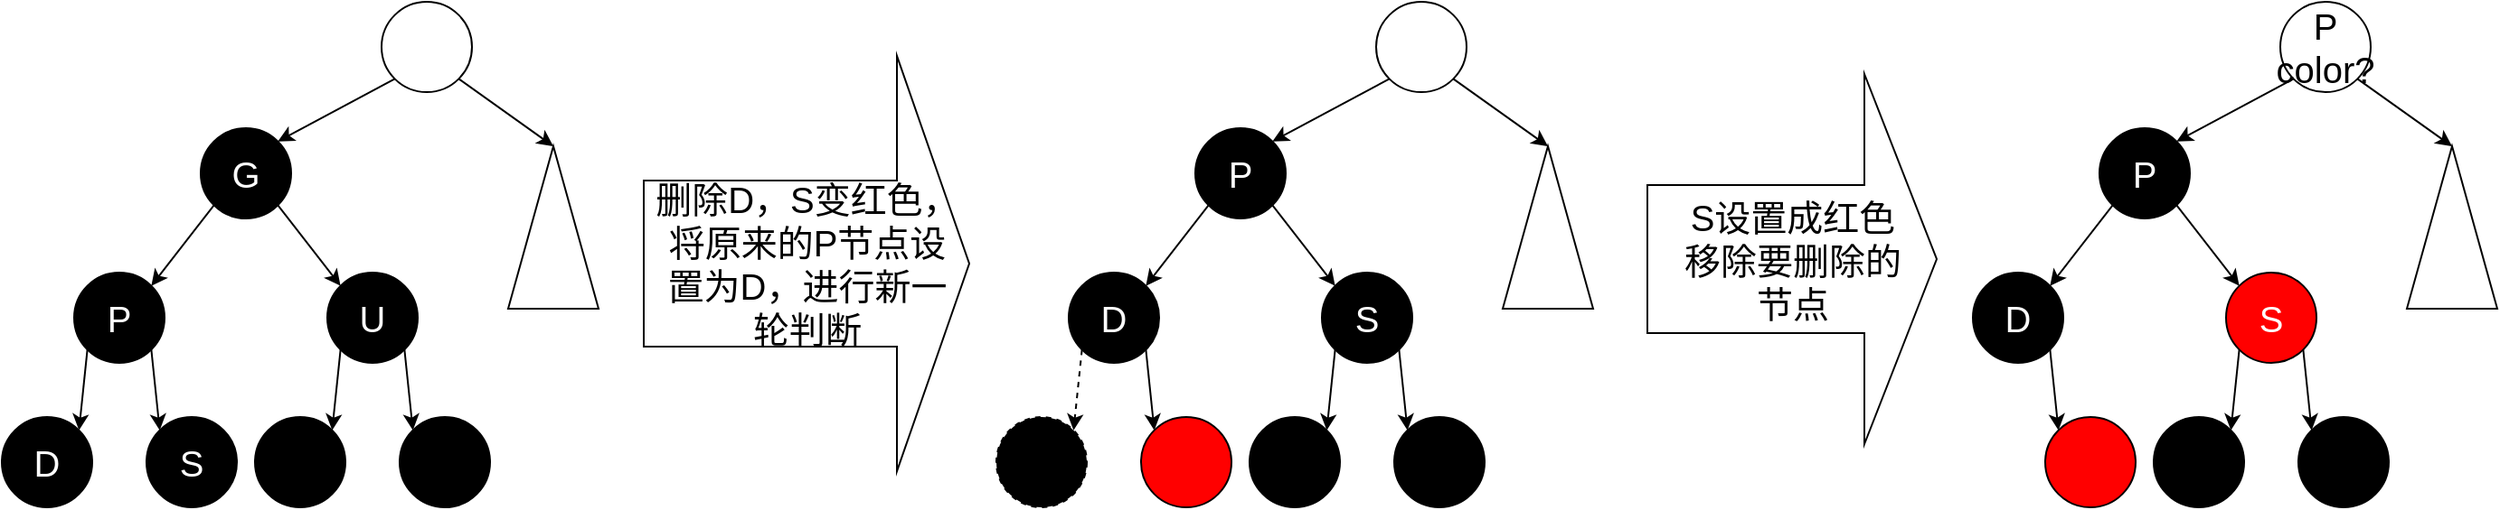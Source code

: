 <mxfile version="20.4.0" type="device"><diagram id="R-cHSDtUfPkVtpVSe-z4" name="Page-1"><mxGraphModel dx="1422" dy="705" grid="1" gridSize="10" guides="1" tooltips="1" connect="1" arrows="1" fold="1" page="1" pageScale="1" pageWidth="850" pageHeight="1100" math="0" shadow="0"><root><mxCell id="0"/><mxCell id="1" parent="0"/><mxCell id="n1B0MFmd508IJaJsGRzu-167" style="edgeStyle=none;rounded=0;orthogonalLoop=1;jettySize=auto;html=1;exitX=0;exitY=1;exitDx=0;exitDy=0;entryX=1;entryY=0;entryDx=0;entryDy=0;fontSize=20;fontColor=#000000;" parent="1" source="n1B0MFmd508IJaJsGRzu-57" target="n1B0MFmd508IJaJsGRzu-166" edge="1"><mxGeometry relative="1" as="geometry"/></mxCell><mxCell id="n1B0MFmd508IJaJsGRzu-210" style="edgeStyle=none;rounded=0;orthogonalLoop=1;jettySize=auto;html=1;exitX=1;exitY=1;exitDx=0;exitDy=0;entryX=0;entryY=0;entryDx=0;entryDy=0;fontSize=20;fontColor=#FFFFFF;" parent="1" source="n1B0MFmd508IJaJsGRzu-57" target="n1B0MFmd508IJaJsGRzu-209" edge="1"><mxGeometry relative="1" as="geometry"/></mxCell><mxCell id="n1B0MFmd508IJaJsGRzu-57" value="&lt;font style=&quot;font-size: 20px;&quot; color=&quot;#ffffff&quot;&gt;U&lt;/font&gt;" style="ellipse;whiteSpace=wrap;html=1;aspect=fixed;fillColor=#000000;" parent="1" vertex="1"><mxGeometry x="1010" y="160" width="50" height="50" as="geometry"/></mxCell><mxCell id="n1B0MFmd508IJaJsGRzu-58" style="edgeStyle=none;rounded=0;orthogonalLoop=1;jettySize=auto;html=1;exitX=0;exitY=1;exitDx=0;exitDy=0;entryX=1;entryY=0;entryDx=0;entryDy=0;fontSize=20;fontColor=#FFFFFF;" parent="1" source="n1B0MFmd508IJaJsGRzu-60" target="n1B0MFmd508IJaJsGRzu-61" edge="1"><mxGeometry relative="1" as="geometry"/></mxCell><mxCell id="n1B0MFmd508IJaJsGRzu-59" style="edgeStyle=none;rounded=0;orthogonalLoop=1;jettySize=auto;html=1;exitX=1;exitY=1;exitDx=0;exitDy=0;entryX=0;entryY=0;entryDx=0;entryDy=0;fontSize=20;fontColor=#FFFFFF;" parent="1" source="n1B0MFmd508IJaJsGRzu-60" target="n1B0MFmd508IJaJsGRzu-57" edge="1"><mxGeometry relative="1" as="geometry"/></mxCell><mxCell id="n1B0MFmd508IJaJsGRzu-60" value="&lt;font color=&quot;#ffffff&quot;&gt;&lt;span style=&quot;font-size: 20px;&quot;&gt;G&lt;br&gt;&lt;/span&gt;&lt;/font&gt;" style="ellipse;whiteSpace=wrap;html=1;aspect=fixed;fillColor=#000000;" parent="1" vertex="1"><mxGeometry x="940" y="80" width="50" height="50" as="geometry"/></mxCell><mxCell id="n1B0MFmd508IJaJsGRzu-242" style="edgeStyle=none;rounded=0;orthogonalLoop=1;jettySize=auto;html=1;exitX=1;exitY=1;exitDx=0;exitDy=0;entryX=0;entryY=0;entryDx=0;entryDy=0;fontSize=20;fontColor=#FFFFFF;" parent="1" source="n1B0MFmd508IJaJsGRzu-61" target="n1B0MFmd508IJaJsGRzu-241" edge="1"><mxGeometry relative="1" as="geometry"/></mxCell><mxCell id="n1B0MFmd508IJaJsGRzu-244" style="edgeStyle=none;rounded=0;orthogonalLoop=1;jettySize=auto;html=1;exitX=0;exitY=1;exitDx=0;exitDy=0;entryX=1;entryY=0;entryDx=0;entryDy=0;fontSize=20;fontColor=#FFFFFF;" parent="1" source="n1B0MFmd508IJaJsGRzu-61" target="n1B0MFmd508IJaJsGRzu-243" edge="1"><mxGeometry relative="1" as="geometry"/></mxCell><mxCell id="n1B0MFmd508IJaJsGRzu-61" value="&lt;font style=&quot;font-size: 20px;&quot; color=&quot;#ffffff&quot;&gt;P&lt;/font&gt;" style="ellipse;whiteSpace=wrap;html=1;aspect=fixed;fillColor=#000000;" parent="1" vertex="1"><mxGeometry x="870" y="160" width="50" height="50" as="geometry"/></mxCell><mxCell id="n1B0MFmd508IJaJsGRzu-153" style="edgeStyle=none;rounded=0;orthogonalLoop=1;jettySize=auto;html=1;exitX=0;exitY=1;exitDx=0;exitDy=0;entryX=1;entryY=0;entryDx=0;entryDy=0;fontSize=20;fontColor=#000000;" parent="1" source="n1B0MFmd508IJaJsGRzu-152" target="n1B0MFmd508IJaJsGRzu-60" edge="1"><mxGeometry relative="1" as="geometry"/></mxCell><mxCell id="n1B0MFmd508IJaJsGRzu-155" style="edgeStyle=none;rounded=0;orthogonalLoop=1;jettySize=auto;html=1;exitX=1;exitY=1;exitDx=0;exitDy=0;entryX=1;entryY=0.5;entryDx=0;entryDy=0;fontSize=20;fontColor=#000000;" parent="1" source="n1B0MFmd508IJaJsGRzu-152" target="n1B0MFmd508IJaJsGRzu-154" edge="1"><mxGeometry relative="1" as="geometry"/></mxCell><mxCell id="n1B0MFmd508IJaJsGRzu-152" value="&lt;font color=&quot;#ffffff&quot;&gt;&lt;span style=&quot;font-size: 20px;&quot;&gt;&lt;br&gt;&lt;/span&gt;&lt;/font&gt;" style="ellipse;whiteSpace=wrap;html=1;aspect=fixed;fillColor=#FFFFFF;" parent="1" vertex="1"><mxGeometry x="1040" y="10" width="50" height="50" as="geometry"/></mxCell><mxCell id="n1B0MFmd508IJaJsGRzu-154" value="" style="triangle;whiteSpace=wrap;html=1;shadow=0;sketch=0;strokeColor=#000000;fontSize=20;fontColor=#000000;fillColor=#FFFFFF;rotation=-90;" parent="1" vertex="1"><mxGeometry x="1090" y="110" width="90" height="50" as="geometry"/></mxCell><mxCell id="n1B0MFmd508IJaJsGRzu-165" value="&lt;font color=&quot;#000000&quot;&gt;删除D，S变红色，&lt;br&gt;将原来的P节点设&lt;br&gt;置为D，进行新一&lt;br&gt;轮判断&lt;br&gt;&lt;/font&gt;" style="html=1;shadow=0;dashed=0;align=center;verticalAlign=middle;shape=mxgraph.arrows2.arrow;dy=0.6;dx=40;notch=0;sketch=0;strokeColor=#000000;fontSize=20;fontColor=#FFFFFF;fillColor=#FFFFFF;" parent="1" vertex="1"><mxGeometry x="1185" y="40" width="180" height="230" as="geometry"/></mxCell><mxCell id="n1B0MFmd508IJaJsGRzu-166" value="" style="ellipse;whiteSpace=wrap;html=1;aspect=fixed;fillColor=#000000;" parent="1" vertex="1"><mxGeometry x="970" y="240" width="50" height="50" as="geometry"/></mxCell><mxCell id="n1B0MFmd508IJaJsGRzu-209" value="" style="ellipse;whiteSpace=wrap;html=1;aspect=fixed;fillColor=#000000;" parent="1" vertex="1"><mxGeometry x="1050" y="240" width="50" height="50" as="geometry"/></mxCell><mxCell id="n1B0MFmd508IJaJsGRzu-241" value="&lt;font style=&quot;font-size: 20px;&quot; color=&quot;#ffffff&quot;&gt;S&lt;/font&gt;" style="ellipse;whiteSpace=wrap;html=1;aspect=fixed;fillColor=#000000;" parent="1" vertex="1"><mxGeometry x="910" y="240" width="50" height="50" as="geometry"/></mxCell><mxCell id="n1B0MFmd508IJaJsGRzu-243" value="&lt;font style=&quot;font-size: 20px;&quot; color=&quot;#ffffff&quot;&gt;D&lt;/font&gt;" style="ellipse;whiteSpace=wrap;html=1;aspect=fixed;fillColor=#000000;" parent="1" vertex="1"><mxGeometry x="830" y="240" width="50" height="50" as="geometry"/></mxCell><mxCell id="n1B0MFmd508IJaJsGRzu-245" style="edgeStyle=none;rounded=0;orthogonalLoop=1;jettySize=auto;html=1;exitX=0;exitY=1;exitDx=0;exitDy=0;entryX=1;entryY=0;entryDx=0;entryDy=0;fontSize=20;fontColor=#000000;" parent="1" source="n1B0MFmd508IJaJsGRzu-247" target="n1B0MFmd508IJaJsGRzu-258" edge="1"><mxGeometry relative="1" as="geometry"/></mxCell><mxCell id="n1B0MFmd508IJaJsGRzu-246" style="edgeStyle=none;rounded=0;orthogonalLoop=1;jettySize=auto;html=1;exitX=1;exitY=1;exitDx=0;exitDy=0;entryX=0;entryY=0;entryDx=0;entryDy=0;fontSize=20;fontColor=#FFFFFF;" parent="1" source="n1B0MFmd508IJaJsGRzu-247" target="n1B0MFmd508IJaJsGRzu-259" edge="1"><mxGeometry relative="1" as="geometry"/></mxCell><mxCell id="n1B0MFmd508IJaJsGRzu-247" value="&lt;font style=&quot;font-size: 20px;&quot; color=&quot;#ffffff&quot;&gt;S&lt;/font&gt;" style="ellipse;whiteSpace=wrap;html=1;aspect=fixed;fillColor=#000000;" parent="1" vertex="1"><mxGeometry x="1560" y="160" width="50" height="50" as="geometry"/></mxCell><mxCell id="n1B0MFmd508IJaJsGRzu-248" style="edgeStyle=none;rounded=0;orthogonalLoop=1;jettySize=auto;html=1;exitX=0;exitY=1;exitDx=0;exitDy=0;entryX=1;entryY=0;entryDx=0;entryDy=0;fontSize=20;fontColor=#FFFFFF;" parent="1" source="n1B0MFmd508IJaJsGRzu-250" target="n1B0MFmd508IJaJsGRzu-253" edge="1"><mxGeometry relative="1" as="geometry"/></mxCell><mxCell id="n1B0MFmd508IJaJsGRzu-249" style="edgeStyle=none;rounded=0;orthogonalLoop=1;jettySize=auto;html=1;exitX=1;exitY=1;exitDx=0;exitDy=0;entryX=0;entryY=0;entryDx=0;entryDy=0;fontSize=20;fontColor=#FFFFFF;" parent="1" source="n1B0MFmd508IJaJsGRzu-250" target="n1B0MFmd508IJaJsGRzu-247" edge="1"><mxGeometry relative="1" as="geometry"/></mxCell><mxCell id="n1B0MFmd508IJaJsGRzu-250" value="&lt;font color=&quot;#ffffff&quot;&gt;&lt;span style=&quot;font-size: 20px;&quot;&gt;P&lt;br&gt;&lt;/span&gt;&lt;/font&gt;" style="ellipse;whiteSpace=wrap;html=1;aspect=fixed;fillColor=#000000;" parent="1" vertex="1"><mxGeometry x="1490" y="80" width="50" height="50" as="geometry"/></mxCell><mxCell id="n1B0MFmd508IJaJsGRzu-251" style="edgeStyle=none;rounded=0;orthogonalLoop=1;jettySize=auto;html=1;exitX=1;exitY=1;exitDx=0;exitDy=0;entryX=0;entryY=0;entryDx=0;entryDy=0;fontSize=20;fontColor=#FFFFFF;" parent="1" source="n1B0MFmd508IJaJsGRzu-253" target="n1B0MFmd508IJaJsGRzu-260" edge="1"><mxGeometry relative="1" as="geometry"/></mxCell><mxCell id="n1B0MFmd508IJaJsGRzu-252" style="edgeStyle=none;rounded=0;orthogonalLoop=1;jettySize=auto;html=1;exitX=0;exitY=1;exitDx=0;exitDy=0;entryX=1;entryY=0;entryDx=0;entryDy=0;fontSize=20;fontColor=#FFFFFF;dashed=1;" parent="1" source="n1B0MFmd508IJaJsGRzu-253" target="n1B0MFmd508IJaJsGRzu-261" edge="1"><mxGeometry relative="1" as="geometry"/></mxCell><mxCell id="n1B0MFmd508IJaJsGRzu-253" value="&lt;font style=&quot;font-size: 20px;&quot; color=&quot;#ffffff&quot;&gt;D&lt;/font&gt;" style="ellipse;whiteSpace=wrap;html=1;aspect=fixed;fillColor=#000000;" parent="1" vertex="1"><mxGeometry x="1420" y="160" width="50" height="50" as="geometry"/></mxCell><mxCell id="n1B0MFmd508IJaJsGRzu-254" style="edgeStyle=none;rounded=0;orthogonalLoop=1;jettySize=auto;html=1;exitX=0;exitY=1;exitDx=0;exitDy=0;entryX=1;entryY=0;entryDx=0;entryDy=0;fontSize=20;fontColor=#000000;" parent="1" source="n1B0MFmd508IJaJsGRzu-256" target="n1B0MFmd508IJaJsGRzu-250" edge="1"><mxGeometry relative="1" as="geometry"/></mxCell><mxCell id="n1B0MFmd508IJaJsGRzu-255" style="edgeStyle=none;rounded=0;orthogonalLoop=1;jettySize=auto;html=1;exitX=1;exitY=1;exitDx=0;exitDy=0;entryX=1;entryY=0.5;entryDx=0;entryDy=0;fontSize=20;fontColor=#000000;" parent="1" source="n1B0MFmd508IJaJsGRzu-256" target="n1B0MFmd508IJaJsGRzu-257" edge="1"><mxGeometry relative="1" as="geometry"/></mxCell><mxCell id="n1B0MFmd508IJaJsGRzu-256" value="&lt;font color=&quot;#ffffff&quot;&gt;&lt;span style=&quot;font-size: 20px;&quot;&gt;&lt;br&gt;&lt;/span&gt;&lt;/font&gt;" style="ellipse;whiteSpace=wrap;html=1;aspect=fixed;fillColor=#FFFFFF;" parent="1" vertex="1"><mxGeometry x="1590" y="10" width="50" height="50" as="geometry"/></mxCell><mxCell id="n1B0MFmd508IJaJsGRzu-257" value="" style="triangle;whiteSpace=wrap;html=1;shadow=0;sketch=0;strokeColor=#000000;fontSize=20;fontColor=#000000;fillColor=#FFFFFF;rotation=-90;" parent="1" vertex="1"><mxGeometry x="1640" y="110" width="90" height="50" as="geometry"/></mxCell><mxCell id="n1B0MFmd508IJaJsGRzu-258" value="" style="ellipse;whiteSpace=wrap;html=1;aspect=fixed;fillColor=#000000;" parent="1" vertex="1"><mxGeometry x="1520" y="240" width="50" height="50" as="geometry"/></mxCell><mxCell id="n1B0MFmd508IJaJsGRzu-259" value="" style="ellipse;whiteSpace=wrap;html=1;aspect=fixed;fillColor=#000000;" parent="1" vertex="1"><mxGeometry x="1600" y="240" width="50" height="50" as="geometry"/></mxCell><mxCell id="n1B0MFmd508IJaJsGRzu-260" value="" style="ellipse;whiteSpace=wrap;html=1;aspect=fixed;fillColor=#FF0000;" parent="1" vertex="1"><mxGeometry x="1460" y="240" width="50" height="50" as="geometry"/></mxCell><mxCell id="n1B0MFmd508IJaJsGRzu-261" value="" style="ellipse;whiteSpace=wrap;html=1;aspect=fixed;fillColor=#000000;dashed=1;" parent="1" vertex="1"><mxGeometry x="1380" y="240" width="50" height="50" as="geometry"/></mxCell><mxCell id="n1B0MFmd508IJaJsGRzu-262" value="&lt;font color=&quot;#000000&quot;&gt;S设置成红色&lt;br&gt;移除要删除的&lt;br&gt;节点&lt;br&gt;&lt;/font&gt;" style="html=1;shadow=0;dashed=0;align=center;verticalAlign=middle;shape=mxgraph.arrows2.arrow;dy=0.6;dx=40;notch=0;sketch=0;strokeColor=#000000;fontSize=20;fontColor=#FFFFFF;fillColor=#FFFFFF;" parent="1" vertex="1"><mxGeometry x="1740" y="50" width="160" height="205" as="geometry"/></mxCell><mxCell id="kM36MPPJ57BOWF3PcYw0-1" style="edgeStyle=none;rounded=0;orthogonalLoop=1;jettySize=auto;html=1;exitX=0;exitY=1;exitDx=0;exitDy=0;entryX=1;entryY=0;entryDx=0;entryDy=0;fontSize=20;fontColor=#000000;" edge="1" parent="1" source="kM36MPPJ57BOWF3PcYw0-3" target="kM36MPPJ57BOWF3PcYw0-14"><mxGeometry relative="1" as="geometry"/></mxCell><mxCell id="kM36MPPJ57BOWF3PcYw0-2" style="edgeStyle=none;rounded=0;orthogonalLoop=1;jettySize=auto;html=1;exitX=1;exitY=1;exitDx=0;exitDy=0;entryX=0;entryY=0;entryDx=0;entryDy=0;fontSize=20;fontColor=#FFFFFF;" edge="1" parent="1" source="kM36MPPJ57BOWF3PcYw0-3" target="kM36MPPJ57BOWF3PcYw0-15"><mxGeometry relative="1" as="geometry"/></mxCell><mxCell id="kM36MPPJ57BOWF3PcYw0-3" value="&lt;font style=&quot;font-size: 20px;&quot; color=&quot;#ffffff&quot;&gt;S&lt;/font&gt;" style="ellipse;whiteSpace=wrap;html=1;aspect=fixed;fillColor=#FF0000;" vertex="1" parent="1"><mxGeometry x="2060" y="160" width="50" height="50" as="geometry"/></mxCell><mxCell id="kM36MPPJ57BOWF3PcYw0-4" style="edgeStyle=none;rounded=0;orthogonalLoop=1;jettySize=auto;html=1;exitX=0;exitY=1;exitDx=0;exitDy=0;entryX=1;entryY=0;entryDx=0;entryDy=0;fontSize=20;fontColor=#FFFFFF;" edge="1" parent="1" source="kM36MPPJ57BOWF3PcYw0-6" target="kM36MPPJ57BOWF3PcYw0-9"><mxGeometry relative="1" as="geometry"/></mxCell><mxCell id="kM36MPPJ57BOWF3PcYw0-5" style="edgeStyle=none;rounded=0;orthogonalLoop=1;jettySize=auto;html=1;exitX=1;exitY=1;exitDx=0;exitDy=0;entryX=0;entryY=0;entryDx=0;entryDy=0;fontSize=20;fontColor=#FFFFFF;" edge="1" parent="1" source="kM36MPPJ57BOWF3PcYw0-6" target="kM36MPPJ57BOWF3PcYw0-3"><mxGeometry relative="1" as="geometry"/></mxCell><mxCell id="kM36MPPJ57BOWF3PcYw0-6" value="&lt;font color=&quot;#ffffff&quot;&gt;&lt;span style=&quot;font-size: 20px;&quot;&gt;P&lt;br&gt;&lt;/span&gt;&lt;/font&gt;" style="ellipse;whiteSpace=wrap;html=1;aspect=fixed;fillColor=#000000;" vertex="1" parent="1"><mxGeometry x="1990" y="80" width="50" height="50" as="geometry"/></mxCell><mxCell id="kM36MPPJ57BOWF3PcYw0-7" style="edgeStyle=none;rounded=0;orthogonalLoop=1;jettySize=auto;html=1;exitX=1;exitY=1;exitDx=0;exitDy=0;entryX=0;entryY=0;entryDx=0;entryDy=0;fontSize=20;fontColor=#FFFFFF;" edge="1" parent="1" source="kM36MPPJ57BOWF3PcYw0-9" target="kM36MPPJ57BOWF3PcYw0-16"><mxGeometry relative="1" as="geometry"/></mxCell><mxCell id="kM36MPPJ57BOWF3PcYw0-9" value="&lt;font style=&quot;font-size: 20px;&quot; color=&quot;#ffffff&quot;&gt;D&lt;/font&gt;" style="ellipse;whiteSpace=wrap;html=1;aspect=fixed;fillColor=#000000;" vertex="1" parent="1"><mxGeometry x="1920" y="160" width="50" height="50" as="geometry"/></mxCell><mxCell id="kM36MPPJ57BOWF3PcYw0-10" style="edgeStyle=none;rounded=0;orthogonalLoop=1;jettySize=auto;html=1;exitX=0;exitY=1;exitDx=0;exitDy=0;entryX=1;entryY=0;entryDx=0;entryDy=0;fontSize=20;fontColor=#000000;" edge="1" parent="1" source="kM36MPPJ57BOWF3PcYw0-12" target="kM36MPPJ57BOWF3PcYw0-6"><mxGeometry relative="1" as="geometry"/></mxCell><mxCell id="kM36MPPJ57BOWF3PcYw0-11" style="edgeStyle=none;rounded=0;orthogonalLoop=1;jettySize=auto;html=1;exitX=1;exitY=1;exitDx=0;exitDy=0;entryX=1;entryY=0.5;entryDx=0;entryDy=0;fontSize=20;fontColor=#000000;" edge="1" parent="1" source="kM36MPPJ57BOWF3PcYw0-12" target="kM36MPPJ57BOWF3PcYw0-13"><mxGeometry relative="1" as="geometry"/></mxCell><mxCell id="kM36MPPJ57BOWF3PcYw0-12" value="&lt;span style=&quot;font-size: 20px;&quot;&gt;P&lt;br&gt;color?&lt;br&gt;&lt;/span&gt;" style="ellipse;whiteSpace=wrap;html=1;aspect=fixed;fillColor=#FFFFFF;" vertex="1" parent="1"><mxGeometry x="2090" y="10" width="50" height="50" as="geometry"/></mxCell><mxCell id="kM36MPPJ57BOWF3PcYw0-13" value="" style="triangle;whiteSpace=wrap;html=1;shadow=0;sketch=0;strokeColor=#000000;fontSize=20;fontColor=#000000;fillColor=#FFFFFF;rotation=-90;" vertex="1" parent="1"><mxGeometry x="2140" y="110" width="90" height="50" as="geometry"/></mxCell><mxCell id="kM36MPPJ57BOWF3PcYw0-14" value="" style="ellipse;whiteSpace=wrap;html=1;aspect=fixed;fillColor=#000000;" vertex="1" parent="1"><mxGeometry x="2020" y="240" width="50" height="50" as="geometry"/></mxCell><mxCell id="kM36MPPJ57BOWF3PcYw0-15" value="" style="ellipse;whiteSpace=wrap;html=1;aspect=fixed;fillColor=#000000;" vertex="1" parent="1"><mxGeometry x="2100" y="240" width="50" height="50" as="geometry"/></mxCell><mxCell id="kM36MPPJ57BOWF3PcYw0-16" value="" style="ellipse;whiteSpace=wrap;html=1;aspect=fixed;fillColor=#FF0000;" vertex="1" parent="1"><mxGeometry x="1960" y="240" width="50" height="50" as="geometry"/></mxCell></root></mxGraphModel></diagram></mxfile>